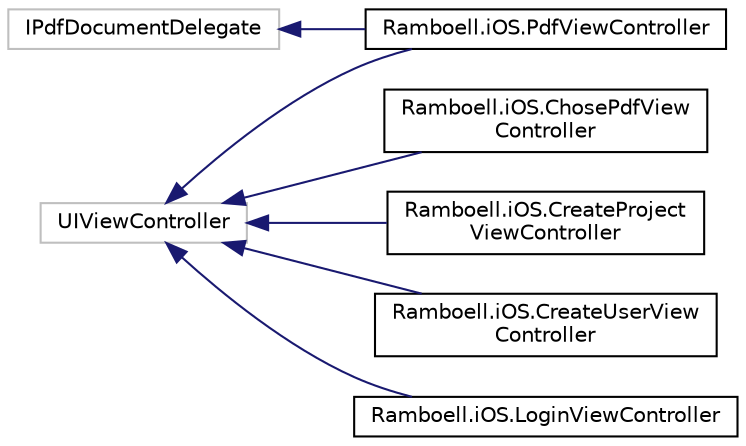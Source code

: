 digraph "Graphical Class Hierarchy"
{
  edge [fontname="Helvetica",fontsize="10",labelfontname="Helvetica",labelfontsize="10"];
  node [fontname="Helvetica",fontsize="10",shape=record];
  rankdir="LR";
  Node25 [label="IPdfDocumentDelegate",height=0.2,width=0.4,color="grey75", fillcolor="white", style="filled"];
  Node25 -> Node6 [dir="back",color="midnightblue",fontsize="10",style="solid",fontname="Helvetica"];
  Node6 [label="Ramboell.iOS.PdfViewController",height=0.2,width=0.4,color="black", fillcolor="white", style="filled",URL="$class_ramboell_1_1i_o_s_1_1_pdf_view_controller.html"];
  Node1 [label="UIViewController",height=0.2,width=0.4,color="grey75", fillcolor="white", style="filled"];
  Node1 -> Node0 [dir="back",color="midnightblue",fontsize="10",style="solid",fontname="Helvetica"];
  Node0 [label="Ramboell.iOS.ChosePdfView\lController",height=0.2,width=0.4,color="black", fillcolor="white", style="filled",URL="$class_ramboell_1_1i_o_s_1_1_chose_pdf_view_controller.html"];
  Node1 -> Node3 [dir="back",color="midnightblue",fontsize="10",style="solid",fontname="Helvetica"];
  Node3 [label="Ramboell.iOS.CreateProject\lViewController",height=0.2,width=0.4,color="black", fillcolor="white", style="filled",URL="$class_ramboell_1_1i_o_s_1_1_create_project_view_controller.html"];
  Node1 -> Node4 [dir="back",color="midnightblue",fontsize="10",style="solid",fontname="Helvetica"];
  Node4 [label="Ramboell.iOS.CreateUserView\lController",height=0.2,width=0.4,color="black", fillcolor="white", style="filled",URL="$class_ramboell_1_1i_o_s_1_1_create_user_view_controller.html"];
  Node1 -> Node5 [dir="back",color="midnightblue",fontsize="10",style="solid",fontname="Helvetica"];
  Node5 [label="Ramboell.iOS.LoginViewController",height=0.2,width=0.4,color="black", fillcolor="white", style="filled",URL="$class_ramboell_1_1i_o_s_1_1_login_view_controller.html",tooltip="Responsible for LoginView "];
  Node1 -> Node6 [dir="back",color="midnightblue",fontsize="10",style="solid",fontname="Helvetica"];
}
